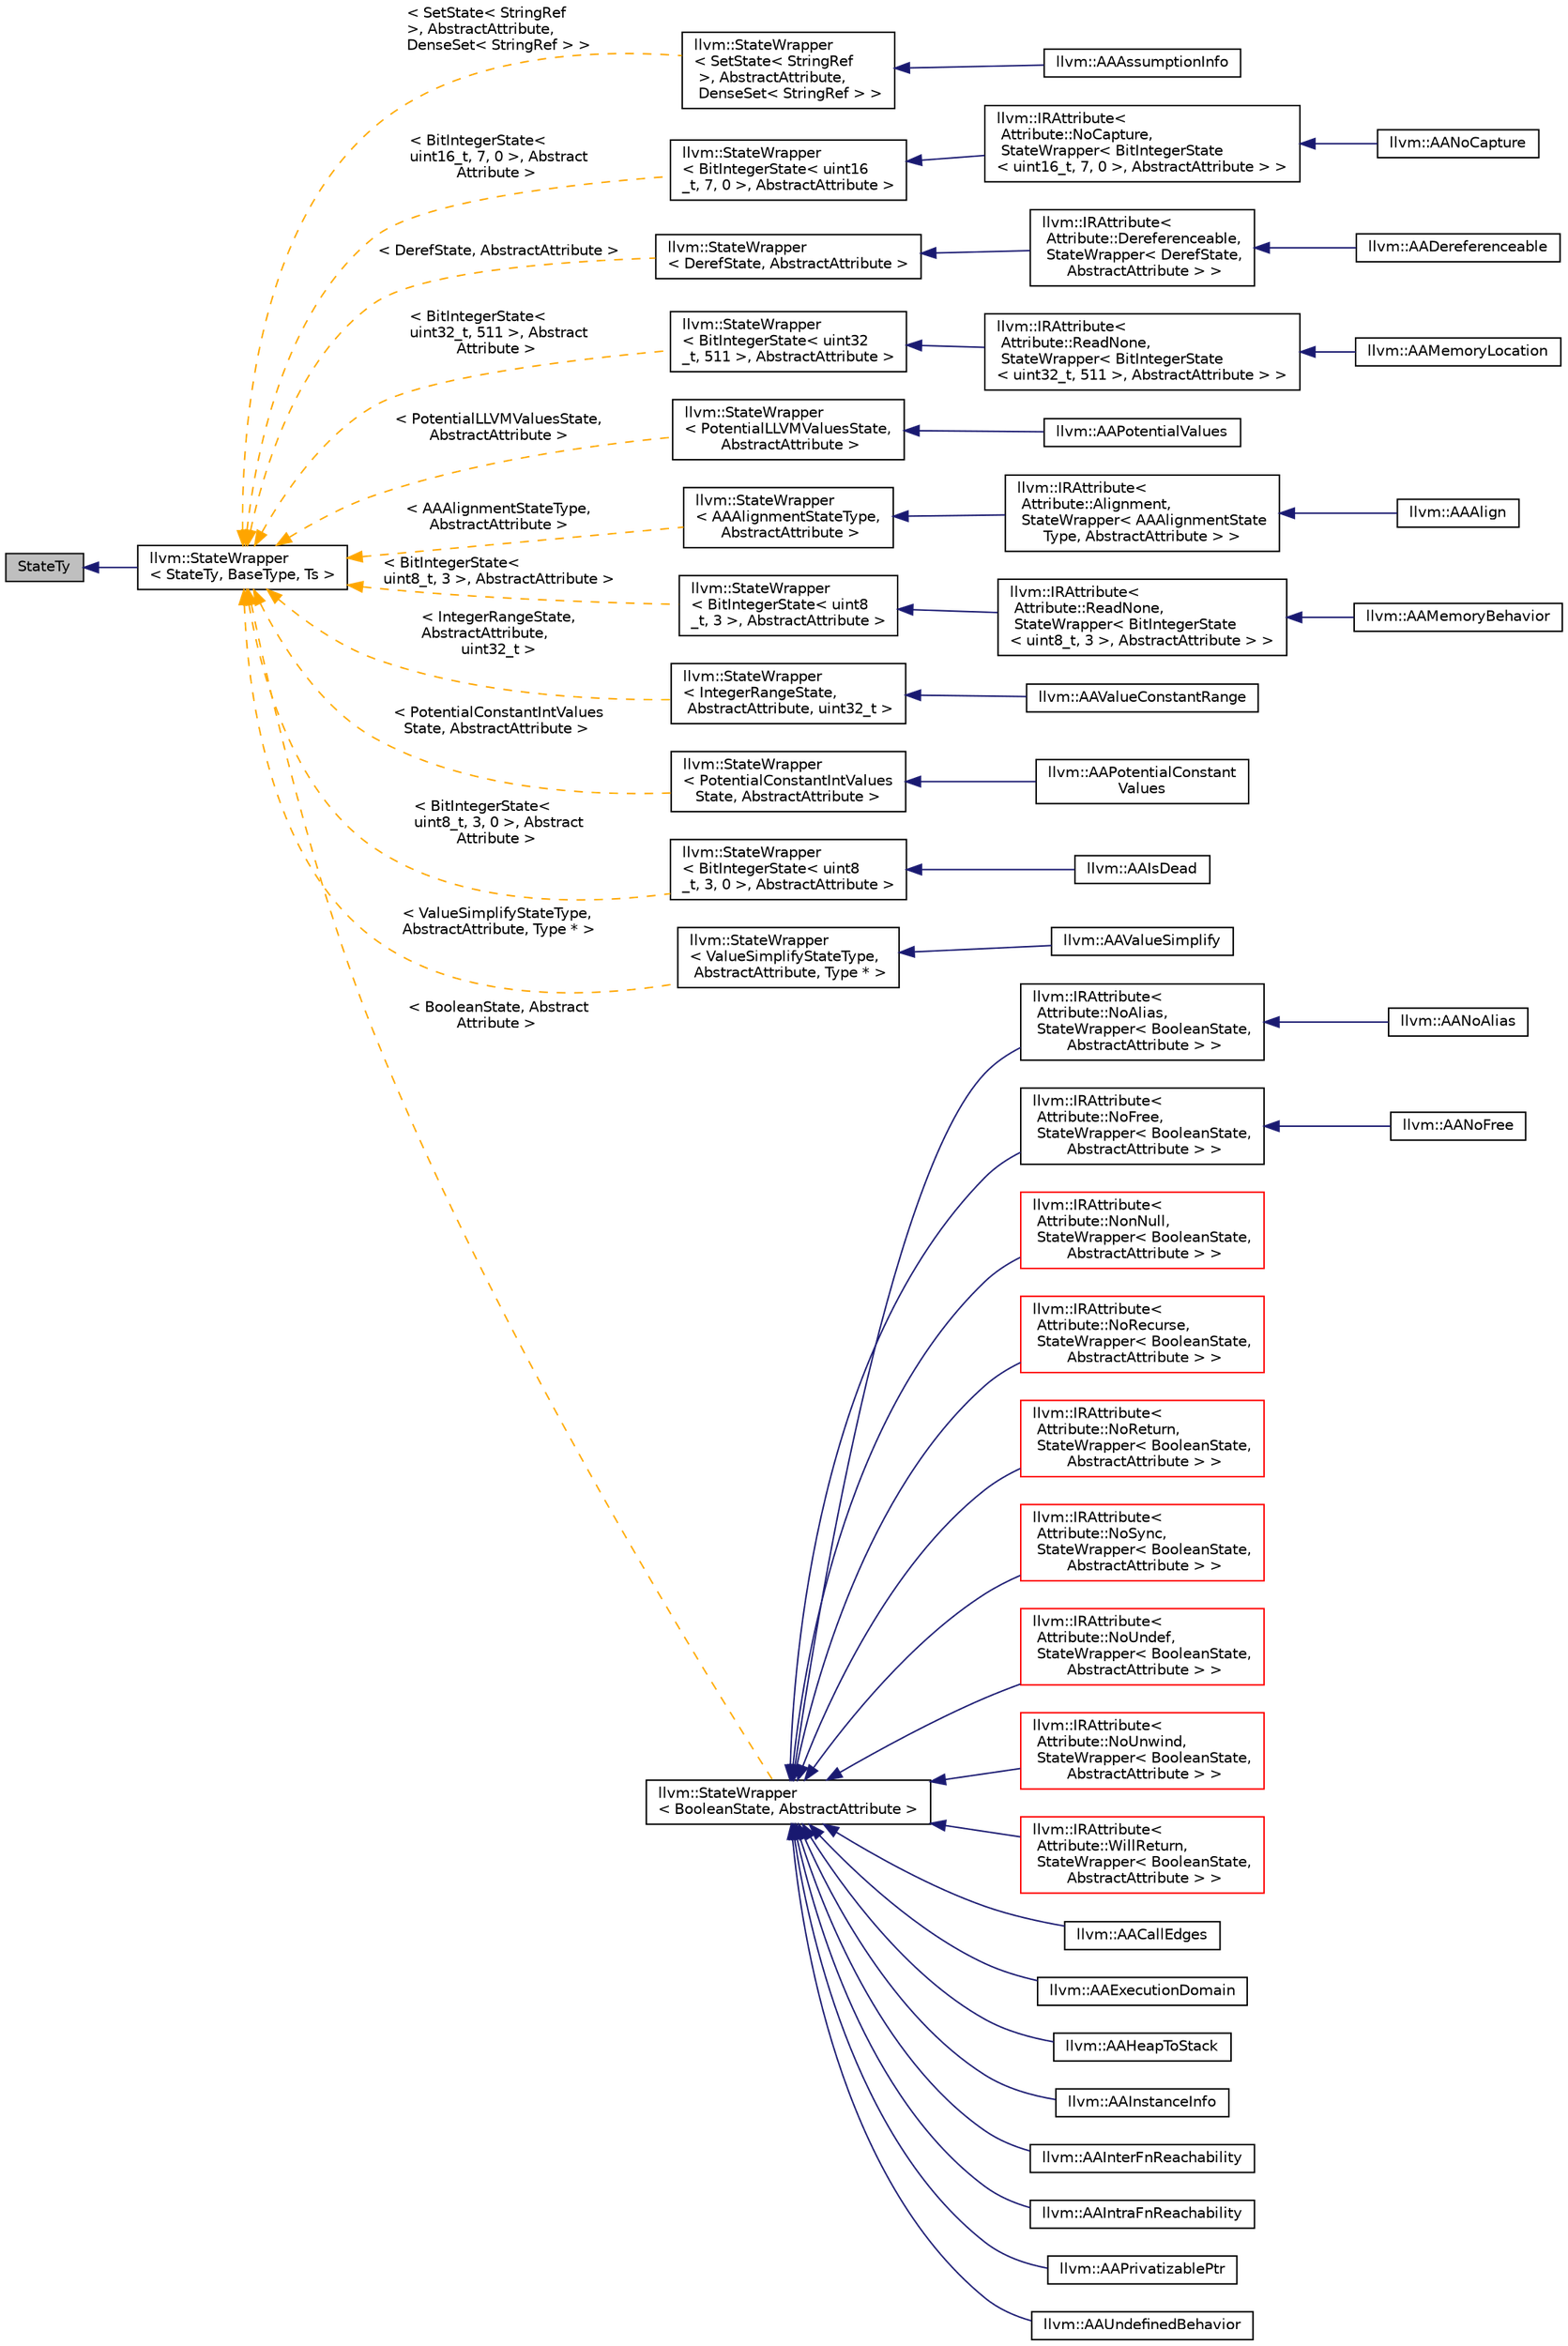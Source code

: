 digraph "StateTy"
{
 // LATEX_PDF_SIZE
  bgcolor="transparent";
  edge [fontname="Helvetica",fontsize="10",labelfontname="Helvetica",labelfontsize="10"];
  node [fontname="Helvetica",fontsize="10",shape=record];
  rankdir="LR";
  Node1 [label="StateTy",height=0.2,width=0.4,color="black", fillcolor="grey75", style="filled", fontcolor="black",tooltip=" "];
  Node1 -> Node2 [dir="back",color="midnightblue",fontsize="10",style="solid",fontname="Helvetica"];
  Node2 [label="llvm::StateWrapper\l\< StateTy, BaseType, Ts \>",height=0.2,width=0.4,color="black",URL="$structllvm_1_1StateWrapper.html",tooltip="Helper to tie a abstract state implementation to an abstract attribute."];
  Node2 -> Node3 [dir="back",color="orange",fontsize="10",style="dashed",label=" \< SetState\< StringRef\l \>, AbstractAttribute,\l DenseSet\< StringRef \> \>" ,fontname="Helvetica"];
  Node3 [label="llvm::StateWrapper\l\< SetState\< StringRef\l \>, AbstractAttribute,\l DenseSet\< StringRef \> \>",height=0.2,width=0.4,color="black",URL="$structllvm_1_1StateWrapper.html",tooltip=" "];
  Node3 -> Node4 [dir="back",color="midnightblue",fontsize="10",style="solid",fontname="Helvetica"];
  Node4 [label="llvm::AAAssumptionInfo",height=0.2,width=0.4,color="black",URL="$structllvm_1_1AAAssumptionInfo.html",tooltip="An abstract attribute for getting assumption information."];
  Node2 -> Node5 [dir="back",color="orange",fontsize="10",style="dashed",label=" \< BitIntegerState\<\l uint16_t, 7, 0 \>, Abstract\lAttribute \>" ,fontname="Helvetica"];
  Node5 [label="llvm::StateWrapper\l\< BitIntegerState\< uint16\l_t, 7, 0 \>, AbstractAttribute \>",height=0.2,width=0.4,color="black",URL="$structllvm_1_1StateWrapper.html",tooltip=" "];
  Node5 -> Node6 [dir="back",color="midnightblue",fontsize="10",style="solid",fontname="Helvetica"];
  Node6 [label="llvm::IRAttribute\<\l Attribute::NoCapture,\l StateWrapper\< BitIntegerState\l\< uint16_t, 7, 0 \>, AbstractAttribute \> \>",height=0.2,width=0.4,color="black",URL="$structllvm_1_1IRAttribute.html",tooltip=" "];
  Node6 -> Node7 [dir="back",color="midnightblue",fontsize="10",style="solid",fontname="Helvetica"];
  Node7 [label="llvm::AANoCapture",height=0.2,width=0.4,color="black",URL="$structllvm_1_1AANoCapture.html",tooltip="An abstract interface for all nocapture attributes."];
  Node2 -> Node8 [dir="back",color="orange",fontsize="10",style="dashed",label=" \< DerefState, AbstractAttribute \>" ,fontname="Helvetica"];
  Node8 [label="llvm::StateWrapper\l\< DerefState, AbstractAttribute \>",height=0.2,width=0.4,color="black",URL="$structllvm_1_1StateWrapper.html",tooltip=" "];
  Node8 -> Node9 [dir="back",color="midnightblue",fontsize="10",style="solid",fontname="Helvetica"];
  Node9 [label="llvm::IRAttribute\<\l Attribute::Dereferenceable,\l StateWrapper\< DerefState,\l AbstractAttribute \> \>",height=0.2,width=0.4,color="black",URL="$structllvm_1_1IRAttribute.html",tooltip=" "];
  Node9 -> Node10 [dir="back",color="midnightblue",fontsize="10",style="solid",fontname="Helvetica"];
  Node10 [label="llvm::AADereferenceable",height=0.2,width=0.4,color="black",URL="$structllvm_1_1AADereferenceable.html",tooltip="An abstract interface for all dereferenceable attribute."];
  Node2 -> Node11 [dir="back",color="orange",fontsize="10",style="dashed",label=" \< BitIntegerState\<\l uint32_t, 511 \>, Abstract\lAttribute \>" ,fontname="Helvetica"];
  Node11 [label="llvm::StateWrapper\l\< BitIntegerState\< uint32\l_t, 511 \>, AbstractAttribute \>",height=0.2,width=0.4,color="black",URL="$structllvm_1_1StateWrapper.html",tooltip=" "];
  Node11 -> Node12 [dir="back",color="midnightblue",fontsize="10",style="solid",fontname="Helvetica"];
  Node12 [label="llvm::IRAttribute\<\l Attribute::ReadNone,\l StateWrapper\< BitIntegerState\l\< uint32_t, 511 \>, AbstractAttribute \> \>",height=0.2,width=0.4,color="black",URL="$structllvm_1_1IRAttribute.html",tooltip=" "];
  Node12 -> Node13 [dir="back",color="midnightblue",fontsize="10",style="solid",fontname="Helvetica"];
  Node13 [label="llvm::AAMemoryLocation",height=0.2,width=0.4,color="black",URL="$structllvm_1_1AAMemoryLocation.html",tooltip="An abstract interface for all memory location attributes (readnone/argmemonly/inaccessiblememonly/ina..."];
  Node2 -> Node14 [dir="back",color="orange",fontsize="10",style="dashed",label=" \< PotentialLLVMValuesState,\l AbstractAttribute \>" ,fontname="Helvetica"];
  Node14 [label="llvm::StateWrapper\l\< PotentialLLVMValuesState,\l AbstractAttribute \>",height=0.2,width=0.4,color="black",URL="$structllvm_1_1StateWrapper.html",tooltip=" "];
  Node14 -> Node15 [dir="back",color="midnightblue",fontsize="10",style="solid",fontname="Helvetica"];
  Node15 [label="llvm::AAPotentialValues",height=0.2,width=0.4,color="black",URL="$structllvm_1_1AAPotentialValues.html",tooltip=" "];
  Node2 -> Node16 [dir="back",color="orange",fontsize="10",style="dashed",label=" \< AAAlignmentStateType,\l AbstractAttribute \>" ,fontname="Helvetica"];
  Node16 [label="llvm::StateWrapper\l\< AAAlignmentStateType,\l AbstractAttribute \>",height=0.2,width=0.4,color="black",URL="$structllvm_1_1StateWrapper.html",tooltip=" "];
  Node16 -> Node17 [dir="back",color="midnightblue",fontsize="10",style="solid",fontname="Helvetica"];
  Node17 [label="llvm::IRAttribute\<\l Attribute::Alignment,\l StateWrapper\< AAAlignmentState\lType, AbstractAttribute \> \>",height=0.2,width=0.4,color="black",URL="$structllvm_1_1IRAttribute.html",tooltip=" "];
  Node17 -> Node18 [dir="back",color="midnightblue",fontsize="10",style="solid",fontname="Helvetica"];
  Node18 [label="llvm::AAAlign",height=0.2,width=0.4,color="black",URL="$structllvm_1_1AAAlign.html",tooltip="An abstract interface for all align attributes."];
  Node2 -> Node19 [dir="back",color="orange",fontsize="10",style="dashed",label=" \< BitIntegerState\<\l uint8_t, 3 \>, AbstractAttribute \>" ,fontname="Helvetica"];
  Node19 [label="llvm::StateWrapper\l\< BitIntegerState\< uint8\l_t, 3 \>, AbstractAttribute \>",height=0.2,width=0.4,color="black",URL="$structllvm_1_1StateWrapper.html",tooltip=" "];
  Node19 -> Node20 [dir="back",color="midnightblue",fontsize="10",style="solid",fontname="Helvetica"];
  Node20 [label="llvm::IRAttribute\<\l Attribute::ReadNone,\l StateWrapper\< BitIntegerState\l\< uint8_t, 3 \>, AbstractAttribute \> \>",height=0.2,width=0.4,color="black",URL="$structllvm_1_1IRAttribute.html",tooltip=" "];
  Node20 -> Node21 [dir="back",color="midnightblue",fontsize="10",style="solid",fontname="Helvetica"];
  Node21 [label="llvm::AAMemoryBehavior",height=0.2,width=0.4,color="black",URL="$structllvm_1_1AAMemoryBehavior.html",tooltip="An abstract interface for memory access kind related attributes (readnone/readonly/writeonly)."];
  Node2 -> Node22 [dir="back",color="orange",fontsize="10",style="dashed",label=" \< IntegerRangeState,\l AbstractAttribute,\l uint32_t \>" ,fontname="Helvetica"];
  Node22 [label="llvm::StateWrapper\l\< IntegerRangeState,\l AbstractAttribute, uint32_t \>",height=0.2,width=0.4,color="black",URL="$structllvm_1_1StateWrapper.html",tooltip=" "];
  Node22 -> Node23 [dir="back",color="midnightblue",fontsize="10",style="solid",fontname="Helvetica"];
  Node23 [label="llvm::AAValueConstantRange",height=0.2,width=0.4,color="black",URL="$structllvm_1_1AAValueConstantRange.html",tooltip="An abstract interface for range value analysis."];
  Node2 -> Node24 [dir="back",color="orange",fontsize="10",style="dashed",label=" \< PotentialConstantIntValues\lState, AbstractAttribute \>" ,fontname="Helvetica"];
  Node24 [label="llvm::StateWrapper\l\< PotentialConstantIntValues\lState, AbstractAttribute \>",height=0.2,width=0.4,color="black",URL="$structllvm_1_1StateWrapper.html",tooltip=" "];
  Node24 -> Node25 [dir="back",color="midnightblue",fontsize="10",style="solid",fontname="Helvetica"];
  Node25 [label="llvm::AAPotentialConstant\lValues",height=0.2,width=0.4,color="black",URL="$structllvm_1_1AAPotentialConstantValues.html",tooltip="An abstract interface for potential values analysis."];
  Node2 -> Node26 [dir="back",color="orange",fontsize="10",style="dashed",label=" \< BitIntegerState\<\l uint8_t, 3, 0 \>, Abstract\lAttribute \>" ,fontname="Helvetica"];
  Node26 [label="llvm::StateWrapper\l\< BitIntegerState\< uint8\l_t, 3, 0 \>, AbstractAttribute \>",height=0.2,width=0.4,color="black",URL="$structllvm_1_1StateWrapper.html",tooltip=" "];
  Node26 -> Node27 [dir="back",color="midnightblue",fontsize="10",style="solid",fontname="Helvetica"];
  Node27 [label="llvm::AAIsDead",height=0.2,width=0.4,color="black",URL="$structllvm_1_1AAIsDead.html",tooltip="An abstract interface for liveness abstract attribute."];
  Node2 -> Node28 [dir="back",color="orange",fontsize="10",style="dashed",label=" \< ValueSimplifyStateType,\l AbstractAttribute, Type * \>" ,fontname="Helvetica"];
  Node28 [label="llvm::StateWrapper\l\< ValueSimplifyStateType,\l AbstractAttribute, Type * \>",height=0.2,width=0.4,color="black",URL="$structllvm_1_1StateWrapper.html",tooltip=" "];
  Node28 -> Node29 [dir="back",color="midnightblue",fontsize="10",style="solid",fontname="Helvetica"];
  Node29 [label="llvm::AAValueSimplify",height=0.2,width=0.4,color="black",URL="$structllvm_1_1AAValueSimplify.html",tooltip="An abstract interface for value simplify abstract attribute."];
  Node2 -> Node30 [dir="back",color="orange",fontsize="10",style="dashed",label=" \< BooleanState, Abstract\lAttribute \>" ,fontname="Helvetica"];
  Node30 [label="llvm::StateWrapper\l\< BooleanState, AbstractAttribute \>",height=0.2,width=0.4,color="black",URL="$structllvm_1_1StateWrapper.html",tooltip=" "];
  Node30 -> Node31 [dir="back",color="midnightblue",fontsize="10",style="solid",fontname="Helvetica"];
  Node31 [label="llvm::IRAttribute\<\l Attribute::NoAlias,\l StateWrapper\< BooleanState,\l AbstractAttribute \> \>",height=0.2,width=0.4,color="black",URL="$structllvm_1_1IRAttribute.html",tooltip=" "];
  Node31 -> Node32 [dir="back",color="midnightblue",fontsize="10",style="solid",fontname="Helvetica"];
  Node32 [label="llvm::AANoAlias",height=0.2,width=0.4,color="black",URL="$structllvm_1_1AANoAlias.html",tooltip="An abstract interface for all noalias attributes."];
  Node30 -> Node33 [dir="back",color="midnightblue",fontsize="10",style="solid",fontname="Helvetica"];
  Node33 [label="llvm::IRAttribute\<\l Attribute::NoFree,\l StateWrapper\< BooleanState,\l AbstractAttribute \> \>",height=0.2,width=0.4,color="black",URL="$structllvm_1_1IRAttribute.html",tooltip=" "];
  Node33 -> Node34 [dir="back",color="midnightblue",fontsize="10",style="solid",fontname="Helvetica"];
  Node34 [label="llvm::AANoFree",height=0.2,width=0.4,color="black",URL="$structllvm_1_1AANoFree.html",tooltip="An AbstractAttribute for nofree."];
  Node30 -> Node35 [dir="back",color="midnightblue",fontsize="10",style="solid",fontname="Helvetica"];
  Node35 [label="llvm::IRAttribute\<\l Attribute::NonNull,\l StateWrapper\< BooleanState,\l AbstractAttribute \> \>",height=0.2,width=0.4,color="red",URL="$structllvm_1_1IRAttribute.html",tooltip=" "];
  Node30 -> Node37 [dir="back",color="midnightblue",fontsize="10",style="solid",fontname="Helvetica"];
  Node37 [label="llvm::IRAttribute\<\l Attribute::NoRecurse,\l StateWrapper\< BooleanState,\l AbstractAttribute \> \>",height=0.2,width=0.4,color="red",URL="$structllvm_1_1IRAttribute.html",tooltip=" "];
  Node30 -> Node39 [dir="back",color="midnightblue",fontsize="10",style="solid",fontname="Helvetica"];
  Node39 [label="llvm::IRAttribute\<\l Attribute::NoReturn,\l StateWrapper\< BooleanState,\l AbstractAttribute \> \>",height=0.2,width=0.4,color="red",URL="$structllvm_1_1IRAttribute.html",tooltip=" "];
  Node30 -> Node41 [dir="back",color="midnightblue",fontsize="10",style="solid",fontname="Helvetica"];
  Node41 [label="llvm::IRAttribute\<\l Attribute::NoSync,\l StateWrapper\< BooleanState,\l AbstractAttribute \> \>",height=0.2,width=0.4,color="red",URL="$structllvm_1_1IRAttribute.html",tooltip=" "];
  Node30 -> Node43 [dir="back",color="midnightblue",fontsize="10",style="solid",fontname="Helvetica"];
  Node43 [label="llvm::IRAttribute\<\l Attribute::NoUndef,\l StateWrapper\< BooleanState,\l AbstractAttribute \> \>",height=0.2,width=0.4,color="red",URL="$structllvm_1_1IRAttribute.html",tooltip=" "];
  Node30 -> Node45 [dir="back",color="midnightblue",fontsize="10",style="solid",fontname="Helvetica"];
  Node45 [label="llvm::IRAttribute\<\l Attribute::NoUnwind,\l StateWrapper\< BooleanState,\l AbstractAttribute \> \>",height=0.2,width=0.4,color="red",URL="$structllvm_1_1IRAttribute.html",tooltip=" "];
  Node30 -> Node47 [dir="back",color="midnightblue",fontsize="10",style="solid",fontname="Helvetica"];
  Node47 [label="llvm::IRAttribute\<\l Attribute::WillReturn,\l StateWrapper\< BooleanState,\l AbstractAttribute \> \>",height=0.2,width=0.4,color="red",URL="$structllvm_1_1IRAttribute.html",tooltip=" "];
  Node30 -> Node49 [dir="back",color="midnightblue",fontsize="10",style="solid",fontname="Helvetica"];
  Node49 [label="llvm::AACallEdges",height=0.2,width=0.4,color="black",URL="$structllvm_1_1AACallEdges.html",tooltip="An abstract state for querying live call edges."];
  Node30 -> Node50 [dir="back",color="midnightblue",fontsize="10",style="solid",fontname="Helvetica"];
  Node50 [label="llvm::AAExecutionDomain",height=0.2,width=0.4,color="black",URL="$structllvm_1_1AAExecutionDomain.html",tooltip=" "];
  Node30 -> Node51 [dir="back",color="midnightblue",fontsize="10",style="solid",fontname="Helvetica"];
  Node51 [label="llvm::AAHeapToStack",height=0.2,width=0.4,color="black",URL="$structllvm_1_1AAHeapToStack.html",tooltip=" "];
  Node30 -> Node52 [dir="back",color="midnightblue",fontsize="10",style="solid",fontname="Helvetica"];
  Node52 [label="llvm::AAInstanceInfo",height=0.2,width=0.4,color="black",URL="$structllvm_1_1AAInstanceInfo.html",tooltip="An abstract interface to track if a value leaves it's defining function instance."];
  Node30 -> Node53 [dir="back",color="midnightblue",fontsize="10",style="solid",fontname="Helvetica"];
  Node53 [label="llvm::AAInterFnReachability",height=0.2,width=0.4,color="black",URL="$structllvm_1_1AAInterFnReachability.html",tooltip="An abstract Attribute for computing reachability between functions."];
  Node30 -> Node54 [dir="back",color="midnightblue",fontsize="10",style="solid",fontname="Helvetica"];
  Node54 [label="llvm::AAIntraFnReachability",height=0.2,width=0.4,color="black",URL="$structllvm_1_1AAIntraFnReachability.html",tooltip="An abstract interface to determine reachability of point A to B."];
  Node30 -> Node55 [dir="back",color="midnightblue",fontsize="10",style="solid",fontname="Helvetica"];
  Node55 [label="llvm::AAPrivatizablePtr",height=0.2,width=0.4,color="black",URL="$structllvm_1_1AAPrivatizablePtr.html",tooltip="An abstract interface for privatizability."];
  Node30 -> Node56 [dir="back",color="midnightblue",fontsize="10",style="solid",fontname="Helvetica"];
  Node56 [label="llvm::AAUndefinedBehavior",height=0.2,width=0.4,color="black",URL="$structllvm_1_1AAUndefinedBehavior.html",tooltip="An abstract attribute for undefined behavior."];
}
